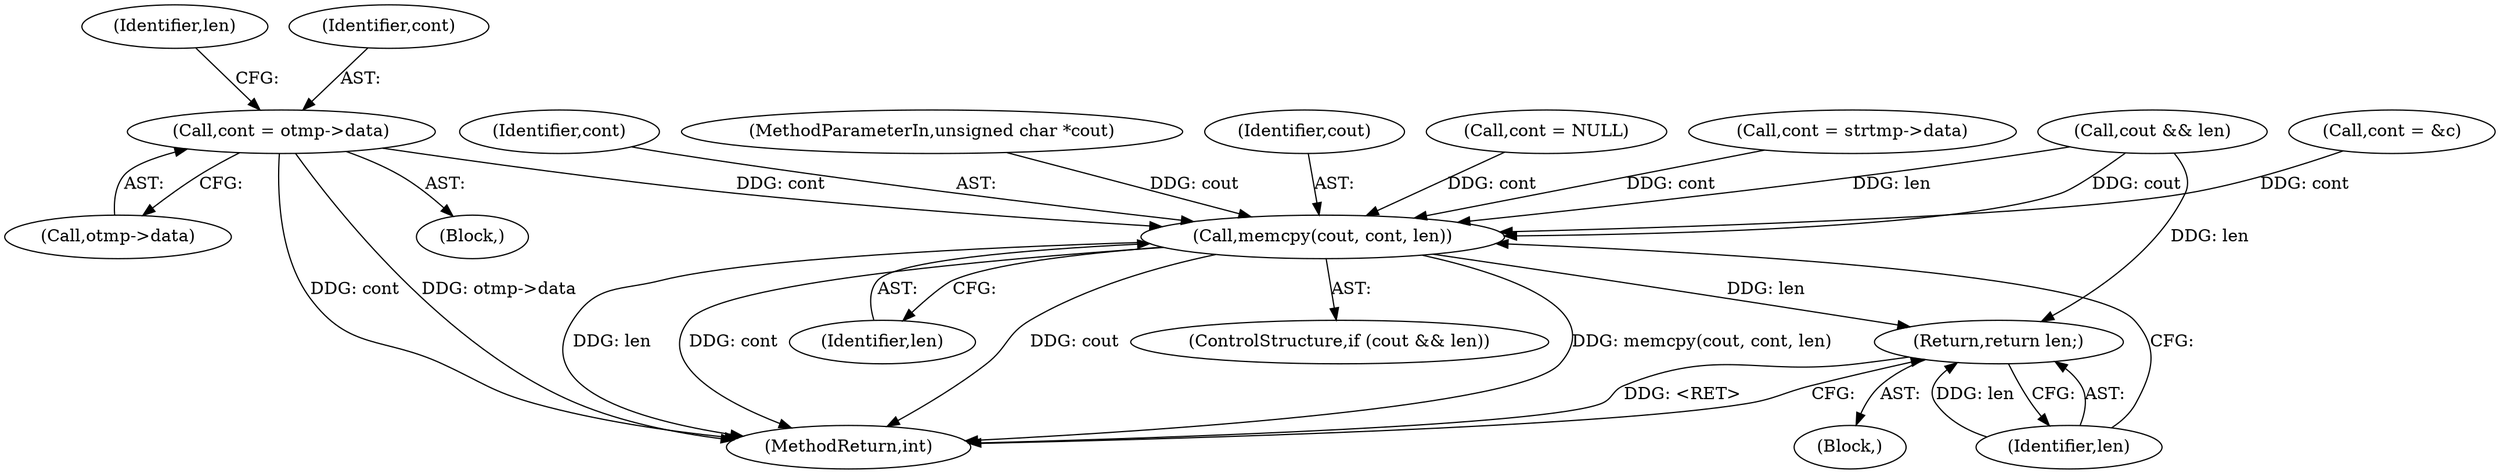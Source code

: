 digraph "0_openssl_f5da52e308a6aeea6d5f3df98c4da295d7e9cc27_1@pointer" {
"1000231" [label="(Call,cont = otmp->data)"];
"1000404" [label="(Call,memcpy(cout, cont, len))"];
"1000408" [label="(Return,return len;)"];
"1000233" [label="(Call,otmp->data)"];
"1000237" [label="(Identifier,len)"];
"1000400" [label="(ControlStructure,if (cout && len))"];
"1000389" [label="(Call,cont = strtmp->data)"];
"1000231" [label="(Call,cont = otmp->data)"];
"1000113" [label="(Block,)"];
"1000410" [label="(MethodReturn,int)"];
"1000401" [label="(Call,cout && len)"];
"1000302" [label="(Call,cont = &c)"];
"1000406" [label="(Identifier,cont)"];
"1000408" [label="(Return,return len;)"];
"1000110" [label="(MethodParameterIn,unsigned char *cout)"];
"1000405" [label="(Identifier,cout)"];
"1000232" [label="(Identifier,cont)"];
"1000223" [label="(Block,)"];
"1000407" [label="(Identifier,len)"];
"1000409" [label="(Identifier,len)"];
"1000243" [label="(Call,cont = NULL)"];
"1000404" [label="(Call,memcpy(cout, cont, len))"];
"1000231" -> "1000223"  [label="AST: "];
"1000231" -> "1000233"  [label="CFG: "];
"1000232" -> "1000231"  [label="AST: "];
"1000233" -> "1000231"  [label="AST: "];
"1000237" -> "1000231"  [label="CFG: "];
"1000231" -> "1000410"  [label="DDG: otmp->data"];
"1000231" -> "1000410"  [label="DDG: cont"];
"1000231" -> "1000404"  [label="DDG: cont"];
"1000404" -> "1000400"  [label="AST: "];
"1000404" -> "1000407"  [label="CFG: "];
"1000405" -> "1000404"  [label="AST: "];
"1000406" -> "1000404"  [label="AST: "];
"1000407" -> "1000404"  [label="AST: "];
"1000409" -> "1000404"  [label="CFG: "];
"1000404" -> "1000410"  [label="DDG: cout"];
"1000404" -> "1000410"  [label="DDG: memcpy(cout, cont, len)"];
"1000404" -> "1000410"  [label="DDG: len"];
"1000404" -> "1000410"  [label="DDG: cont"];
"1000401" -> "1000404"  [label="DDG: cout"];
"1000401" -> "1000404"  [label="DDG: len"];
"1000110" -> "1000404"  [label="DDG: cout"];
"1000302" -> "1000404"  [label="DDG: cont"];
"1000389" -> "1000404"  [label="DDG: cont"];
"1000243" -> "1000404"  [label="DDG: cont"];
"1000404" -> "1000408"  [label="DDG: len"];
"1000408" -> "1000113"  [label="AST: "];
"1000408" -> "1000409"  [label="CFG: "];
"1000409" -> "1000408"  [label="AST: "];
"1000410" -> "1000408"  [label="CFG: "];
"1000408" -> "1000410"  [label="DDG: <RET>"];
"1000409" -> "1000408"  [label="DDG: len"];
"1000401" -> "1000408"  [label="DDG: len"];
}
